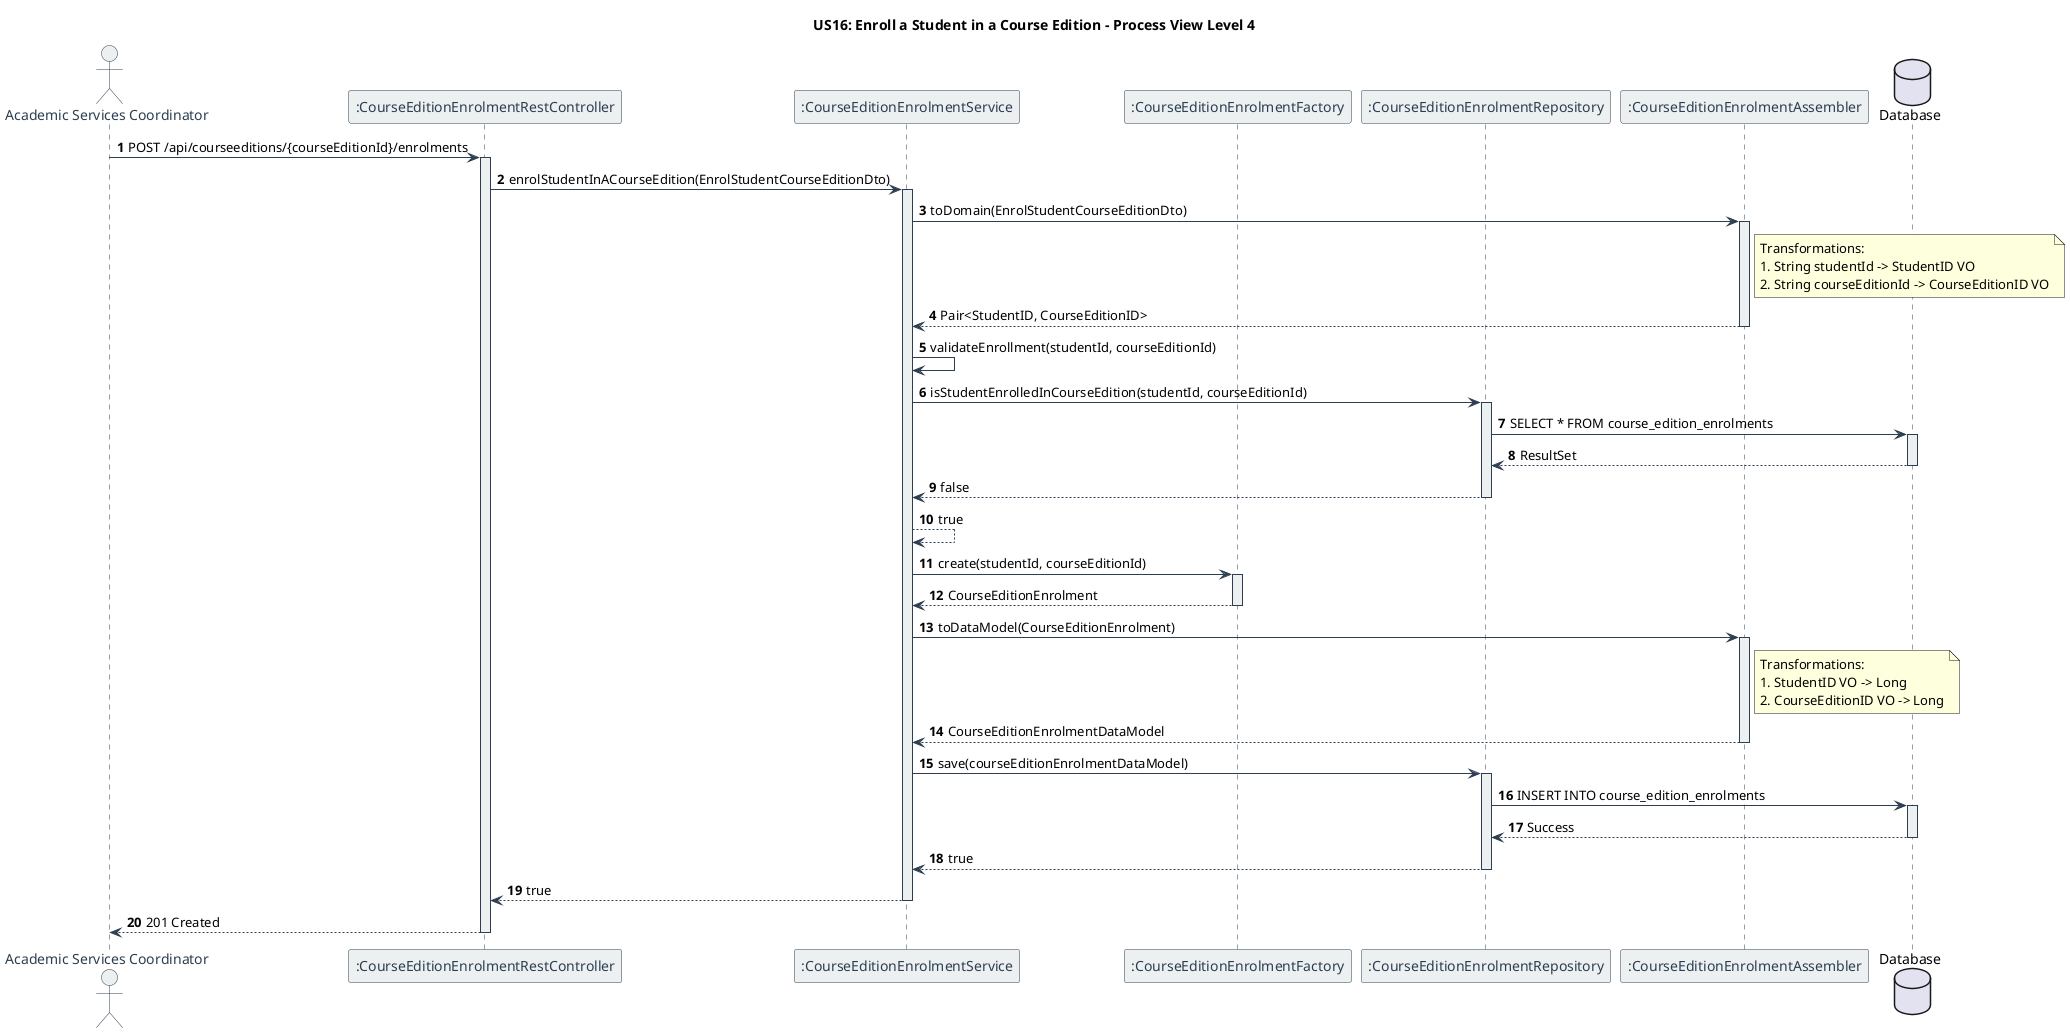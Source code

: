 @startuml
title US16: Enroll a Student in a Course Edition - Process View Level 4
autonumber

' Set colors for different types of lines
skinparam sequence {
    ArrowColor #2C3E50
    LifeLineBorderColor #2C3E50
    LifeLineBackgroundColor #ECF0F1
    ParticipantBorderColor #2C3E50
    ParticipantBackgroundColor #ECF0F1
    ParticipantFontColor #2C3E50
    ActorBorderColor #2C3E50
    ActorBackgroundColor #ECF0F1
    ActorFontColor #2C3E50
    DatabaseBorderColor #2C3E50
    DatabaseBackgroundColor #ECF0F1
    DatabaseFontColor #2C3E50
}

actor "Academic Services Coordinator" as ASC
participant ":CourseEditionEnrolmentRestController" as Controller
participant ":CourseEditionEnrolmentService" as Service
participant ":CourseEditionEnrolmentFactory" as Factory
participant ":CourseEditionEnrolmentRepository" as Repository
participant ":CourseEditionEnrolmentAssembler" as Assembler
database "Database" as DB

ASC -> Controller: POST /api/courseeditions/{courseEditionId}/enrolments
activate Controller

Controller -> Service: enrolStudentInACourseEdition(EnrolStudentCourseEditionDto)
activate Service

Service -> Assembler: toDomain(EnrolStudentCourseEditionDto)
activate Assembler
note right of Assembler
  Transformations:
  1. String studentId -> StudentID VO
  2. String courseEditionId -> CourseEditionID VO
end note
Assembler --> Service: Pair<StudentID, CourseEditionID>
deactivate Assembler

Service -> Service: validateEnrollment(studentId, courseEditionId)
Service -> Repository: isStudentEnrolledInCourseEdition(studentId, courseEditionId)
activate Repository
Repository -> DB: SELECT * FROM course_edition_enrolments
activate DB
DB --> Repository: ResultSet
deactivate DB
Repository --> Service: false
deactivate Repository
Service --> Service: true

Service -> Factory: create(studentId, courseEditionId)
activate Factory
Factory --> Service: CourseEditionEnrolment
deactivate Factory

Service -> Assembler: toDataModel(CourseEditionEnrolment)
activate Assembler
note right of Assembler
  Transformations:
  1. StudentID VO -> Long
  2. CourseEditionID VO -> Long
end note
Assembler --> Service: CourseEditionEnrolmentDataModel
deactivate Assembler

Service -> Repository: save(courseEditionEnrolmentDataModel)
activate Repository
Repository -> DB: INSERT INTO course_edition_enrolments
activate DB
DB --> Repository: Success
deactivate DB
Repository --> Service: true
deactivate Repository

Service --> Controller: true
deactivate Service

Controller --> ASC: 201 Created
deactivate Controller

@enduml 